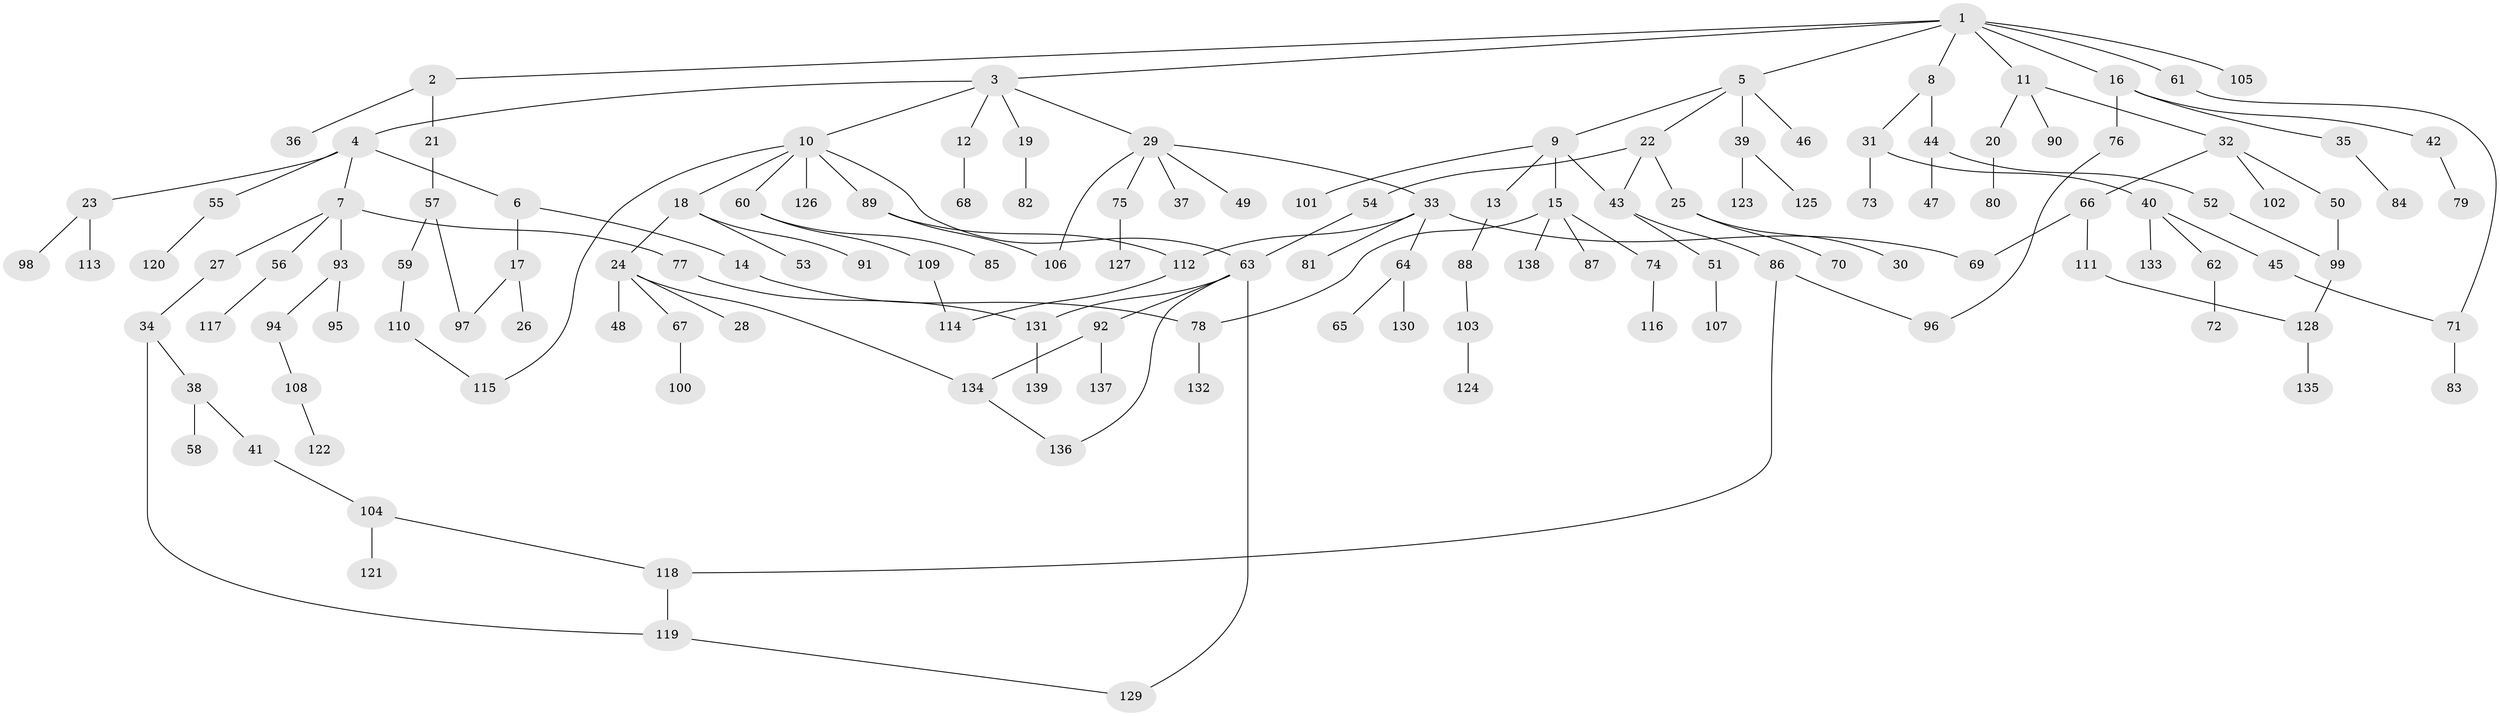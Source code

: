 // Generated by graph-tools (version 1.1) at 2025/49/03/09/25 03:49:21]
// undirected, 139 vertices, 157 edges
graph export_dot {
graph [start="1"]
  node [color=gray90,style=filled];
  1;
  2;
  3;
  4;
  5;
  6;
  7;
  8;
  9;
  10;
  11;
  12;
  13;
  14;
  15;
  16;
  17;
  18;
  19;
  20;
  21;
  22;
  23;
  24;
  25;
  26;
  27;
  28;
  29;
  30;
  31;
  32;
  33;
  34;
  35;
  36;
  37;
  38;
  39;
  40;
  41;
  42;
  43;
  44;
  45;
  46;
  47;
  48;
  49;
  50;
  51;
  52;
  53;
  54;
  55;
  56;
  57;
  58;
  59;
  60;
  61;
  62;
  63;
  64;
  65;
  66;
  67;
  68;
  69;
  70;
  71;
  72;
  73;
  74;
  75;
  76;
  77;
  78;
  79;
  80;
  81;
  82;
  83;
  84;
  85;
  86;
  87;
  88;
  89;
  90;
  91;
  92;
  93;
  94;
  95;
  96;
  97;
  98;
  99;
  100;
  101;
  102;
  103;
  104;
  105;
  106;
  107;
  108;
  109;
  110;
  111;
  112;
  113;
  114;
  115;
  116;
  117;
  118;
  119;
  120;
  121;
  122;
  123;
  124;
  125;
  126;
  127;
  128;
  129;
  130;
  131;
  132;
  133;
  134;
  135;
  136;
  137;
  138;
  139;
  1 -- 2;
  1 -- 3;
  1 -- 5;
  1 -- 8;
  1 -- 11;
  1 -- 16;
  1 -- 61;
  1 -- 105;
  2 -- 21;
  2 -- 36;
  3 -- 4;
  3 -- 10;
  3 -- 12;
  3 -- 19;
  3 -- 29;
  4 -- 6;
  4 -- 7;
  4 -- 23;
  4 -- 55;
  5 -- 9;
  5 -- 22;
  5 -- 39;
  5 -- 46;
  6 -- 14;
  6 -- 17;
  7 -- 27;
  7 -- 56;
  7 -- 77;
  7 -- 93;
  8 -- 31;
  8 -- 44;
  9 -- 13;
  9 -- 15;
  9 -- 43;
  9 -- 101;
  10 -- 18;
  10 -- 60;
  10 -- 63;
  10 -- 89;
  10 -- 115;
  10 -- 126;
  11 -- 20;
  11 -- 32;
  11 -- 90;
  12 -- 68;
  13 -- 88;
  14 -- 78;
  15 -- 74;
  15 -- 78;
  15 -- 87;
  15 -- 138;
  16 -- 35;
  16 -- 42;
  16 -- 76;
  17 -- 26;
  17 -- 97;
  18 -- 24;
  18 -- 53;
  18 -- 91;
  19 -- 82;
  20 -- 80;
  21 -- 57;
  22 -- 25;
  22 -- 54;
  22 -- 43;
  23 -- 98;
  23 -- 113;
  24 -- 28;
  24 -- 48;
  24 -- 67;
  24 -- 134;
  25 -- 30;
  25 -- 70;
  27 -- 34;
  29 -- 33;
  29 -- 37;
  29 -- 49;
  29 -- 75;
  29 -- 106;
  31 -- 40;
  31 -- 73;
  32 -- 50;
  32 -- 66;
  32 -- 102;
  33 -- 64;
  33 -- 69;
  33 -- 81;
  33 -- 112;
  34 -- 38;
  34 -- 119;
  35 -- 84;
  38 -- 41;
  38 -- 58;
  39 -- 123;
  39 -- 125;
  40 -- 45;
  40 -- 62;
  40 -- 133;
  41 -- 104;
  42 -- 79;
  43 -- 51;
  43 -- 86;
  44 -- 47;
  44 -- 52;
  45 -- 71;
  50 -- 99;
  51 -- 107;
  52 -- 99;
  54 -- 63;
  55 -- 120;
  56 -- 117;
  57 -- 59;
  57 -- 97;
  59 -- 110;
  60 -- 85;
  60 -- 109;
  61 -- 71;
  62 -- 72;
  63 -- 92;
  63 -- 129;
  63 -- 131;
  63 -- 136;
  64 -- 65;
  64 -- 130;
  66 -- 111;
  66 -- 69;
  67 -- 100;
  71 -- 83;
  74 -- 116;
  75 -- 127;
  76 -- 96;
  77 -- 131;
  78 -- 132;
  86 -- 118;
  86 -- 96;
  88 -- 103;
  89 -- 112;
  89 -- 106;
  92 -- 134;
  92 -- 137;
  93 -- 94;
  93 -- 95;
  94 -- 108;
  99 -- 128;
  103 -- 124;
  104 -- 121;
  104 -- 118;
  108 -- 122;
  109 -- 114;
  110 -- 115;
  111 -- 128;
  112 -- 114;
  118 -- 119;
  119 -- 129;
  128 -- 135;
  131 -- 139;
  134 -- 136;
}
